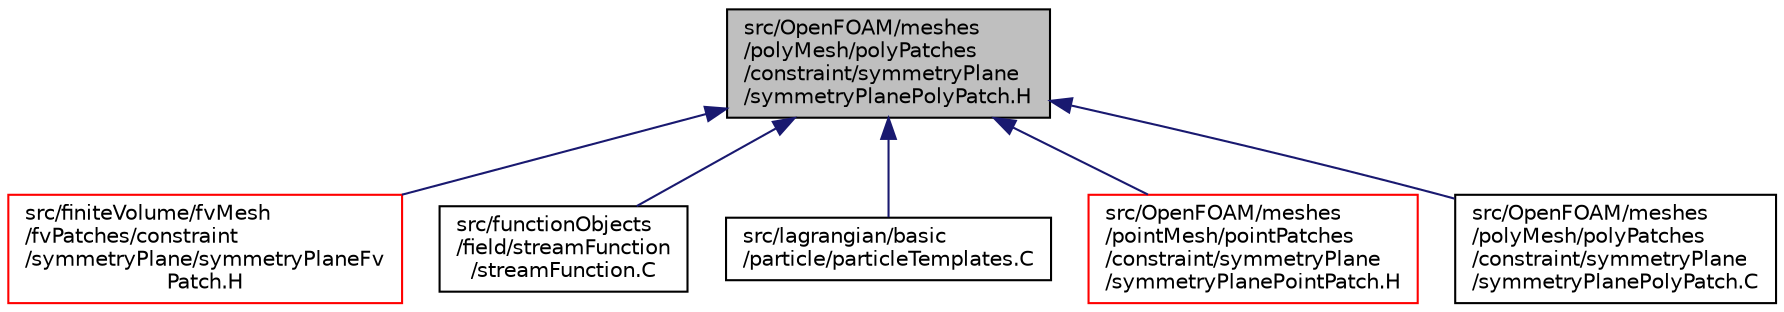 digraph "src/OpenFOAM/meshes/polyMesh/polyPatches/constraint/symmetryPlane/symmetryPlanePolyPatch.H"
{
  bgcolor="transparent";
  edge [fontname="Helvetica",fontsize="10",labelfontname="Helvetica",labelfontsize="10"];
  node [fontname="Helvetica",fontsize="10",shape=record];
  Node166 [label="src/OpenFOAM/meshes\l/polyMesh/polyPatches\l/constraint/symmetryPlane\l/symmetryPlanePolyPatch.H",height=0.2,width=0.4,color="black", fillcolor="grey75", style="filled", fontcolor="black"];
  Node166 -> Node167 [dir="back",color="midnightblue",fontsize="10",style="solid",fontname="Helvetica"];
  Node167 [label="src/finiteVolume/fvMesh\l/fvPatches/constraint\l/symmetryPlane/symmetryPlaneFv\lPatch.H",height=0.2,width=0.4,color="red",URL="$a03818.html"];
  Node166 -> Node178 [dir="back",color="midnightblue",fontsize="10",style="solid",fontname="Helvetica"];
  Node178 [label="src/functionObjects\l/field/streamFunction\l/streamFunction.C",height=0.2,width=0.4,color="black",URL="$a04790.html"];
  Node166 -> Node179 [dir="back",color="midnightblue",fontsize="10",style="solid",fontname="Helvetica"];
  Node179 [label="src/lagrangian/basic\l/particle/particleTemplates.C",height=0.2,width=0.4,color="black",URL="$a05579.html"];
  Node166 -> Node180 [dir="back",color="midnightblue",fontsize="10",style="solid",fontname="Helvetica"];
  Node180 [label="src/OpenFOAM/meshes\l/pointMesh/pointPatches\l/constraint/symmetryPlane\l/symmetryPlanePointPatch.H",height=0.2,width=0.4,color="red",URL="$a12239.html"];
  Node166 -> Node186 [dir="back",color="midnightblue",fontsize="10",style="solid",fontname="Helvetica"];
  Node186 [label="src/OpenFOAM/meshes\l/polyMesh/polyPatches\l/constraint/symmetryPlane\l/symmetryPlanePolyPatch.C",height=0.2,width=0.4,color="black",URL="$a12500.html"];
}
